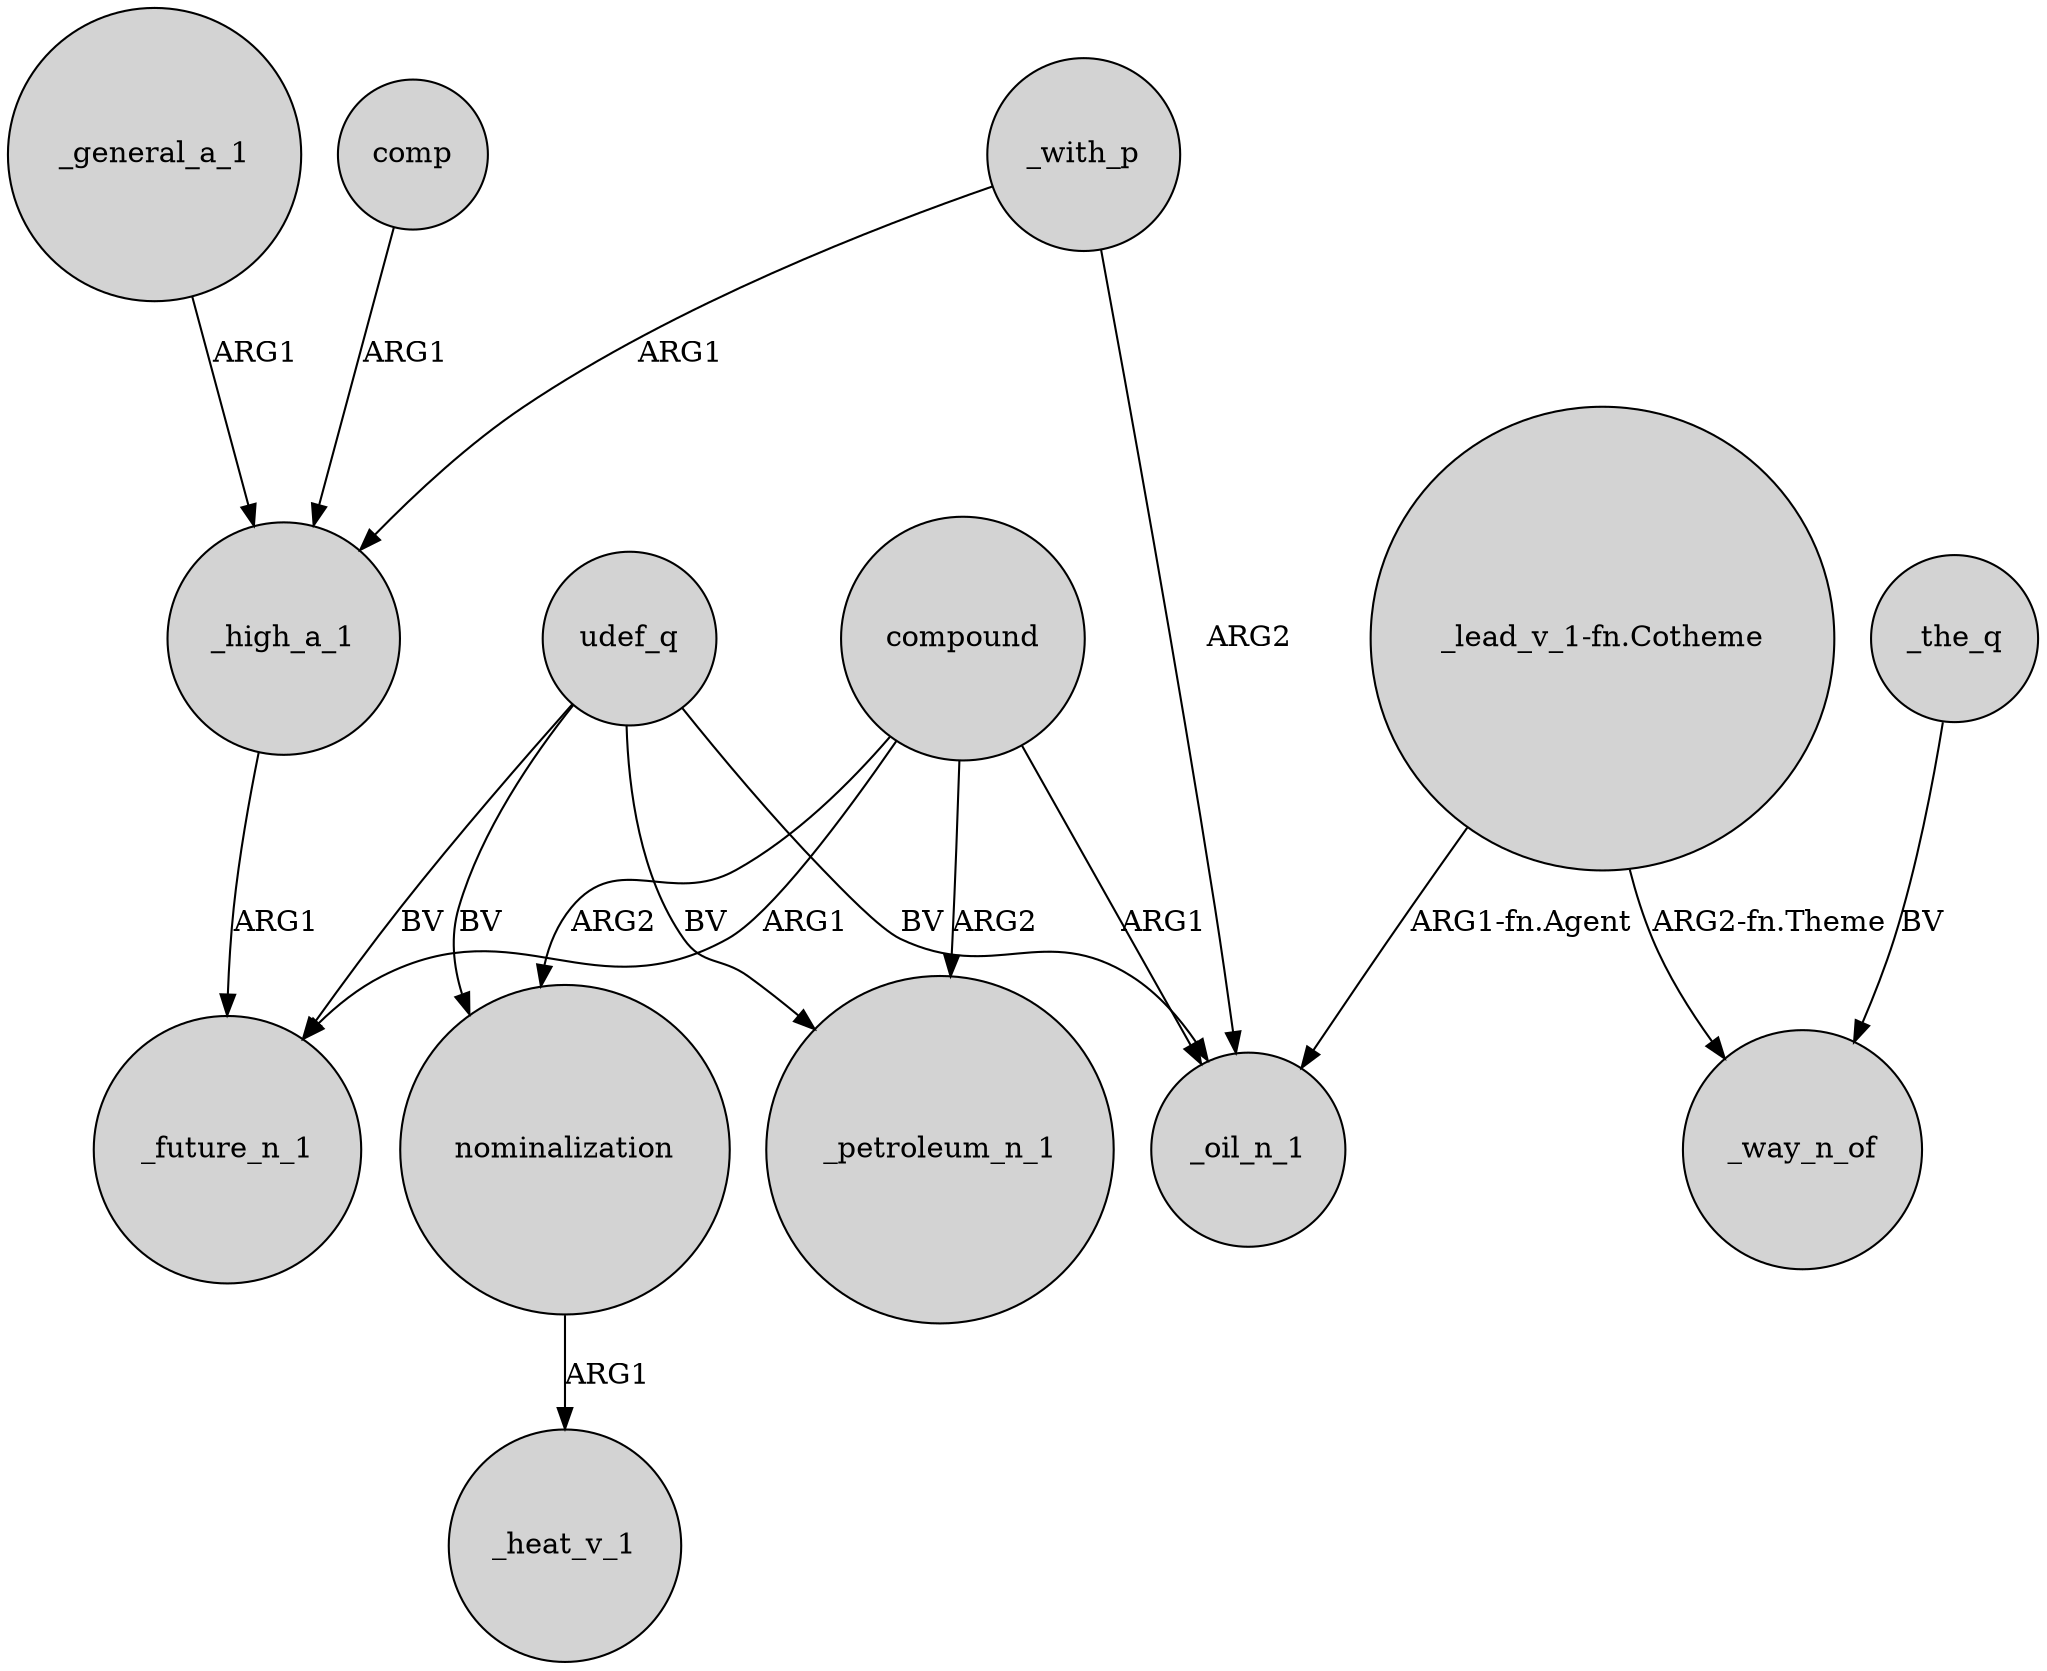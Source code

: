 digraph {
	node [shape=circle style=filled]
	_with_p -> _high_a_1 [label=ARG1]
	nominalization -> _heat_v_1 [label=ARG1]
	compound -> _petroleum_n_1 [label=ARG2]
	"_lead_v_1-fn.Cotheme" -> _oil_n_1 [label="ARG1-fn.Agent"]
	_general_a_1 -> _high_a_1 [label=ARG1]
	udef_q -> _petroleum_n_1 [label=BV]
	"_lead_v_1-fn.Cotheme" -> _way_n_of [label="ARG2-fn.Theme"]
	compound -> nominalization [label=ARG2]
	comp -> _high_a_1 [label=ARG1]
	compound -> _future_n_1 [label=ARG1]
	_the_q -> _way_n_of [label=BV]
	compound -> _oil_n_1 [label=ARG1]
	udef_q -> _future_n_1 [label=BV]
	udef_q -> nominalization [label=BV]
	_high_a_1 -> _future_n_1 [label=ARG1]
	udef_q -> _oil_n_1 [label=BV]
	_with_p -> _oil_n_1 [label=ARG2]
}

